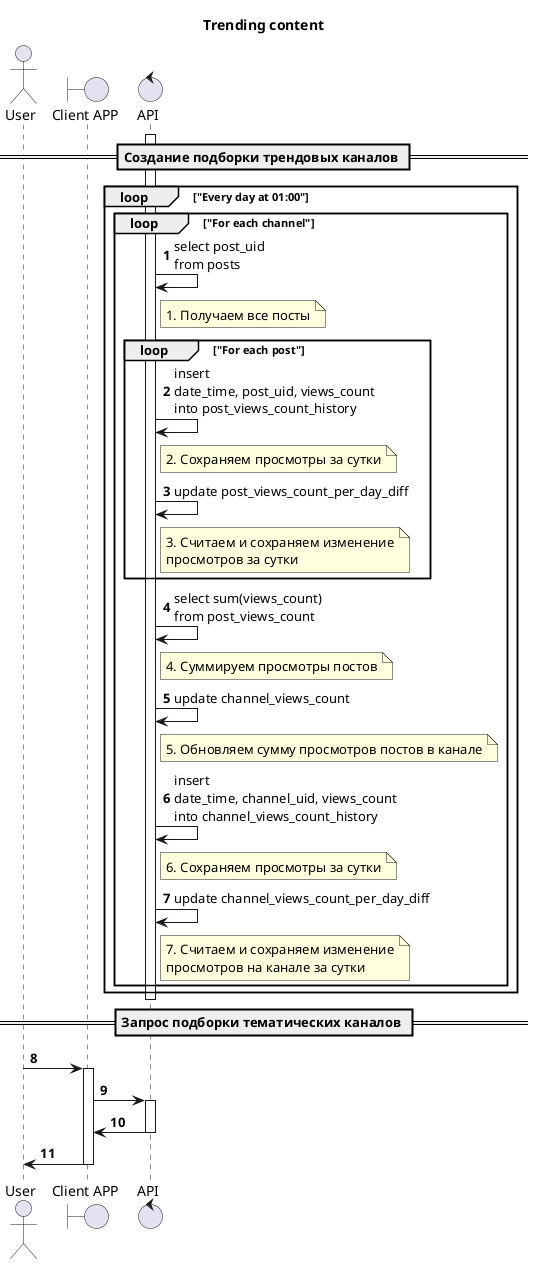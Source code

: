 @startuml
'https://plantuml.com/sequence-diagram
title "Trending content"

actor User as U
boundary "Client APP" as GUI
control "API" as C


autonumber
== Создание подборки трендовых каналов ==
loop "Every day at 01:00"
activate C


loop "For each channel"
C -> C: select post_uid \nfrom posts
note right C
%autonumber%. Получаем все посты
end note

loop "For each post"
C -> C: insert \ndate_time, post_uid, views_count \ninto post_views_count_history
note right C
%autonumber%. Сохраняем просмотры за сутки
end note

C -> C: update post_views_count_per_day_diff
note right C
%autonumber%. Считаем и сохраняем изменение
просмотров за сутки
end note
end loop

C -> C: select sum(views_count) \nfrom post_views_count
note right C
%autonumber%. Cуммируем просмотры постов
end note

C -> C: update channel_views_count
note right C
%autonumber%. Обновляем сумму просмотров постов в канале
end note

C -> C: insert \ndate_time, channel_uid, views_count \ninto channel_views_count_history
note right C
%autonumber%. Сохраняем просмотры за сутки
end note

C -> C: update channel_views_count_per_day_diff
note right C
%autonumber%. Считаем и сохраняем изменение
просмотров на канале за сутки
end note
end loop



end
deactivate C
== Запрос подборки тематических каналов ==
U -> GUI:
activate GUI
GUI -> C:
activate C
C -> GUI:
deactivate C
GUI -> U:
deactivate GUI

@enduml